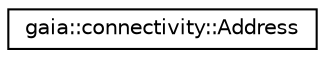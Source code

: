 digraph G
{
  edge [fontname="Helvetica",fontsize="10",labelfontname="Helvetica",labelfontsize="10"];
  node [fontname="Helvetica",fontsize="10",shape=record];
  rankdir=LR;
  Node1 [label="gaia::connectivity::Address",height=0.2,width=0.4,color="black", fillcolor="white", style="filled",URL="$d5/dbc/classgaia_1_1connectivity_1_1_address.html",tooltip="A class representing an Address, i.e, a set of Strings describing a location."];
}
